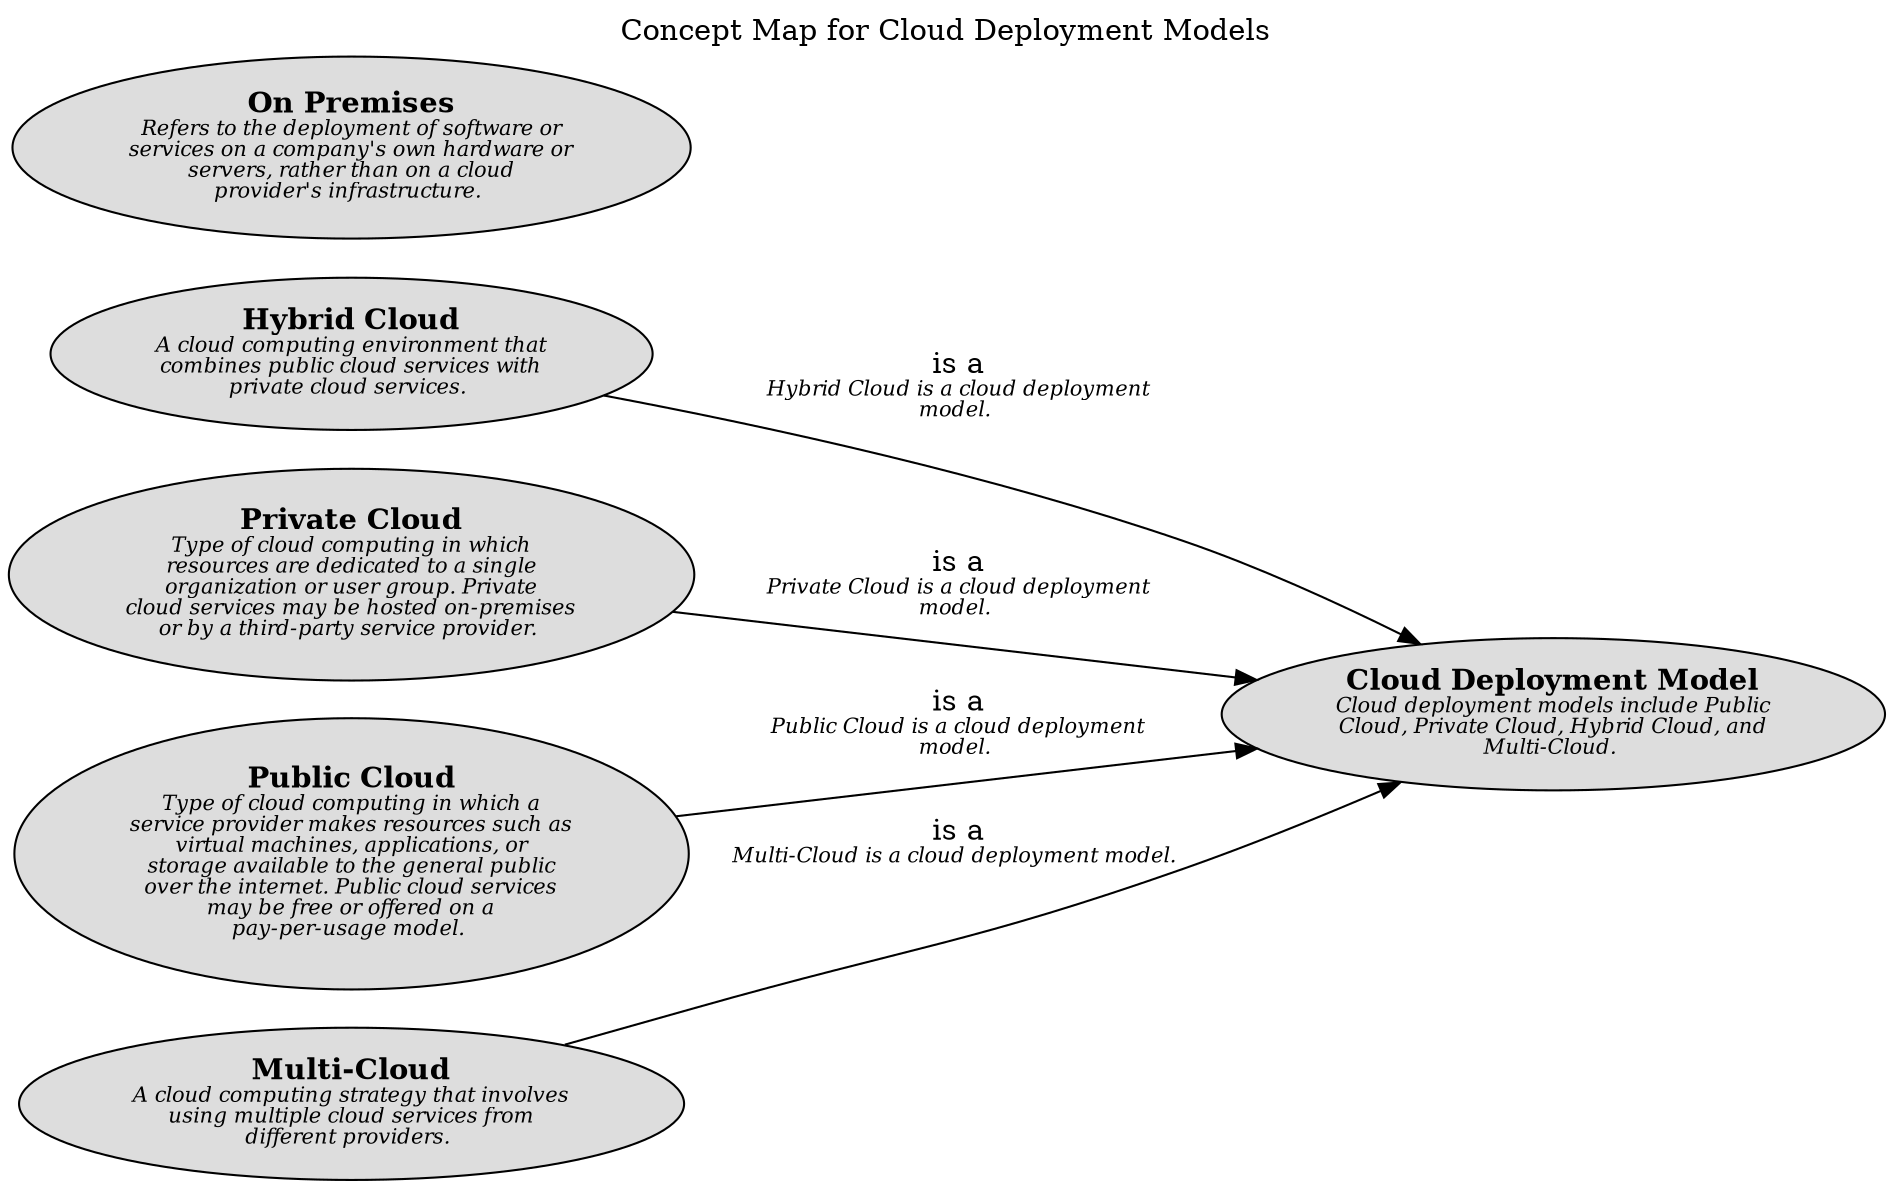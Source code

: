 digraph "Concept Map for Cloud Deployment Models" {
  labelloc= "t"
  label="Concept Map for Cloud Deployment Models"
  rankdir="LR"

  layout=dot
software_development_cloud_deployment_model__hybrid_cloud [shape=ellipse style=filled fillcolor="#dddddd" label=<<B>Hybrid Cloud</B><BR/><FONT POINT-SIZE="10"><I>A cloud computing environment that<BR/>combines public cloud services with<BR/>private cloud services. </I></FONT>>]
software_development_cloud_deployment_model__private_cloud [shape=ellipse style=filled fillcolor="#dddddd" label=<<B>Private Cloud</B><BR/><FONT POINT-SIZE="10"><I>Type of cloud computing in which<BR/>resources are dedicated to a single<BR/>organization or user group. Private<BR/>cloud services may be hosted on-premises<BR/>or by a third-party service provider. </I></FONT>>]
software_development_cloud_deployment_model__on_premises [shape=ellipse style=filled fillcolor="#dddddd" label=<<B>On Premises</B><BR/><FONT POINT-SIZE="10"><I>Refers to the deployment of software or<BR/>services on a company&apos;s own hardware or<BR/>servers, rather than on a cloud<BR/>provider&apos;s infrastructure. </I></FONT>>]
software_development_cloud_deployment_model__public_cloud [shape=ellipse style=filled fillcolor="#dddddd" label=<<B>Public Cloud</B><BR/><FONT POINT-SIZE="10"><I>Type of cloud computing in which a<BR/>service provider makes resources such as<BR/>virtual machines, applications, or<BR/>storage available to the general public<BR/>over the internet. Public cloud services<BR/>may be free or offered on a<BR/>pay-per-usage model. </I></FONT>>]
software_development_cloud__cloud_deployment_model [shape=ellipse style=filled fillcolor="#dddddd" label=<<B>Cloud Deployment Model</B><BR/><FONT POINT-SIZE="10"><I>Cloud deployment models include Public<BR/>Cloud, Private Cloud, Hybrid Cloud, and<BR/>Multi-Cloud. </I></FONT>>]
software_development_cloud_deployment_model__multi_cloud [shape=ellipse style=filled fillcolor="#dddddd" label=<<B>Multi-Cloud</B><BR/><FONT POINT-SIZE="10"><I>A cloud computing strategy that involves<BR/>using multiple cloud services from<BR/>different providers. </I></FONT>>]
 
software_development_cloud_deployment_model__hybrid_cloud -> software_development_cloud__cloud_deployment_model [label=<is a<BR/><FONT POINT-SIZE="10"><I>Hybrid Cloud is a cloud deployment<BR/>model. </I></FONT>>]
software_development_cloud_deployment_model__private_cloud -> software_development_cloud__cloud_deployment_model [label=<is a<BR/><FONT POINT-SIZE="10"><I>Private Cloud is a cloud deployment<BR/>model. </I></FONT>>]
software_development_cloud_deployment_model__multi_cloud -> software_development_cloud__cloud_deployment_model [label=<is a<BR/><FONT POINT-SIZE="10"><I>Multi-Cloud is a cloud deployment model. </I></FONT>>]
software_development_cloud_deployment_model__public_cloud -> software_development_cloud__cloud_deployment_model [label=<is a<BR/><FONT POINT-SIZE="10"><I>Public Cloud is a cloud deployment<BR/>model. </I></FONT>>]
 
}

// (generated by Overarch with template views/view.dot.cmb)
